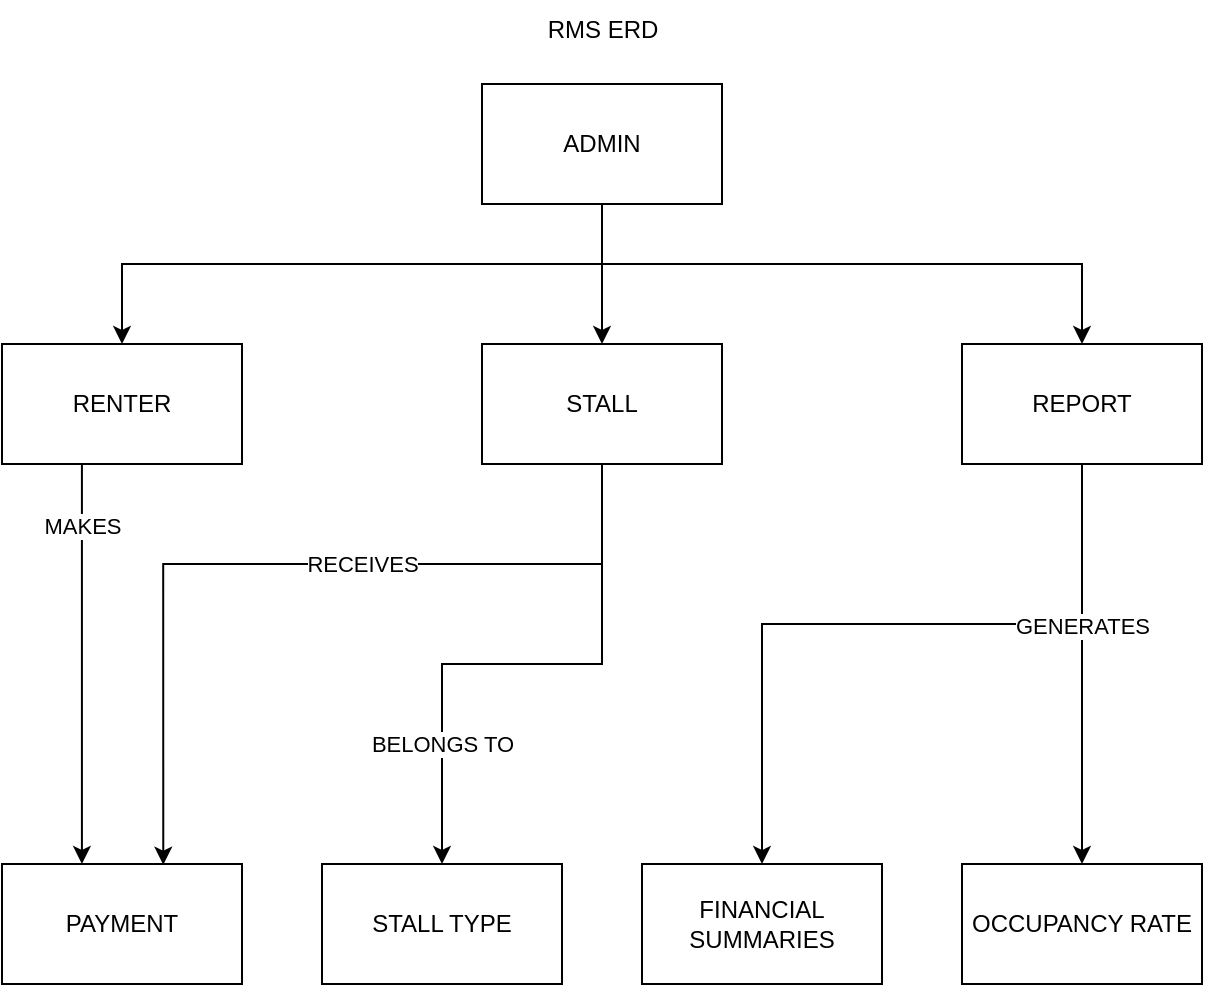 <mxfile version="24.9.1">
  <diagram name="Page-1" id="N8A9fwdolulNzTT7S4CC">
    <mxGraphModel dx="1195" dy="620" grid="1" gridSize="10" guides="1" tooltips="1" connect="1" arrows="1" fold="1" page="1" pageScale="1" pageWidth="827" pageHeight="1169" math="0" shadow="0">
      <root>
        <mxCell id="0" />
        <mxCell id="1" parent="0" />
        <mxCell id="oT2TBZkQEtrl8EU_ng7S-9" style="edgeStyle=orthogonalEdgeStyle;rounded=0;orthogonalLoop=1;jettySize=auto;html=1;" edge="1" parent="1" source="oT2TBZkQEtrl8EU_ng7S-1" target="oT2TBZkQEtrl8EU_ng7S-2">
          <mxGeometry relative="1" as="geometry">
            <Array as="points">
              <mxPoint x="440" y="270" />
              <mxPoint x="200" y="270" />
            </Array>
          </mxGeometry>
        </mxCell>
        <mxCell id="oT2TBZkQEtrl8EU_ng7S-10" style="edgeStyle=orthogonalEdgeStyle;rounded=0;orthogonalLoop=1;jettySize=auto;html=1;" edge="1" parent="1" source="oT2TBZkQEtrl8EU_ng7S-1" target="oT2TBZkQEtrl8EU_ng7S-3">
          <mxGeometry relative="1" as="geometry" />
        </mxCell>
        <mxCell id="oT2TBZkQEtrl8EU_ng7S-11" style="edgeStyle=orthogonalEdgeStyle;rounded=0;orthogonalLoop=1;jettySize=auto;html=1;entryX=0.5;entryY=0;entryDx=0;entryDy=0;" edge="1" parent="1" source="oT2TBZkQEtrl8EU_ng7S-1" target="oT2TBZkQEtrl8EU_ng7S-4">
          <mxGeometry relative="1" as="geometry">
            <Array as="points">
              <mxPoint x="440" y="270" />
              <mxPoint x="680" y="270" />
            </Array>
          </mxGeometry>
        </mxCell>
        <mxCell id="oT2TBZkQEtrl8EU_ng7S-1" value="ADMIN" style="rounded=0;whiteSpace=wrap;html=1;" vertex="1" parent="1">
          <mxGeometry x="380" y="180" width="120" height="60" as="geometry" />
        </mxCell>
        <mxCell id="oT2TBZkQEtrl8EU_ng7S-12" style="edgeStyle=orthogonalEdgeStyle;rounded=0;orthogonalLoop=1;jettySize=auto;html=1;entryX=0.333;entryY=0;entryDx=0;entryDy=0;entryPerimeter=0;exitX=0.333;exitY=1.006;exitDx=0;exitDy=0;exitPerimeter=0;" edge="1" parent="1" source="oT2TBZkQEtrl8EU_ng7S-2" target="oT2TBZkQEtrl8EU_ng7S-5">
          <mxGeometry relative="1" as="geometry">
            <mxPoint x="180" y="580" as="targetPoint" />
            <Array as="points" />
          </mxGeometry>
        </mxCell>
        <mxCell id="oT2TBZkQEtrl8EU_ng7S-15" value="MAKES" style="edgeLabel;html=1;align=center;verticalAlign=middle;resizable=0;points=[];" vertex="1" connectable="0" parent="oT2TBZkQEtrl8EU_ng7S-12">
          <mxGeometry x="-0.379" y="-3" relative="1" as="geometry">
            <mxPoint x="3" y="-32" as="offset" />
          </mxGeometry>
        </mxCell>
        <mxCell id="oT2TBZkQEtrl8EU_ng7S-2" value="RENTER" style="rounded=0;whiteSpace=wrap;html=1;" vertex="1" parent="1">
          <mxGeometry x="140" y="310" width="120" height="60" as="geometry" />
        </mxCell>
        <mxCell id="oT2TBZkQEtrl8EU_ng7S-17" style="edgeStyle=orthogonalEdgeStyle;rounded=0;orthogonalLoop=1;jettySize=auto;html=1;entryX=0.672;entryY=0.006;entryDx=0;entryDy=0;entryPerimeter=0;" edge="1" parent="1" source="oT2TBZkQEtrl8EU_ng7S-3" target="oT2TBZkQEtrl8EU_ng7S-5">
          <mxGeometry relative="1" as="geometry">
            <Array as="points">
              <mxPoint x="440" y="420" />
              <mxPoint x="221" y="420" />
            </Array>
          </mxGeometry>
        </mxCell>
        <mxCell id="oT2TBZkQEtrl8EU_ng7S-18" value="RECEIVES" style="edgeLabel;html=1;align=center;verticalAlign=middle;resizable=0;points=[];" vertex="1" connectable="0" parent="oT2TBZkQEtrl8EU_ng7S-17">
          <mxGeometry x="0.401" y="1" relative="1" as="geometry">
            <mxPoint x="98" y="-25" as="offset" />
          </mxGeometry>
        </mxCell>
        <mxCell id="oT2TBZkQEtrl8EU_ng7S-19" style="edgeStyle=orthogonalEdgeStyle;rounded=0;orthogonalLoop=1;jettySize=auto;html=1;" edge="1" parent="1" source="oT2TBZkQEtrl8EU_ng7S-3" target="oT2TBZkQEtrl8EU_ng7S-6">
          <mxGeometry relative="1" as="geometry">
            <Array as="points">
              <mxPoint x="440" y="470" />
              <mxPoint x="360" y="470" />
            </Array>
          </mxGeometry>
        </mxCell>
        <mxCell id="oT2TBZkQEtrl8EU_ng7S-20" value="BELONGS TO" style="edgeLabel;html=1;align=center;verticalAlign=middle;resizable=0;points=[];" vertex="1" connectable="0" parent="oT2TBZkQEtrl8EU_ng7S-19">
          <mxGeometry x="0.2" y="-1" relative="1" as="geometry">
            <mxPoint x="-12" y="41" as="offset" />
          </mxGeometry>
        </mxCell>
        <mxCell id="oT2TBZkQEtrl8EU_ng7S-3" value="STALL" style="rounded=0;whiteSpace=wrap;html=1;" vertex="1" parent="1">
          <mxGeometry x="380" y="310" width="120" height="60" as="geometry" />
        </mxCell>
        <mxCell id="oT2TBZkQEtrl8EU_ng7S-21" style="edgeStyle=orthogonalEdgeStyle;rounded=0;orthogonalLoop=1;jettySize=auto;html=1;entryX=0.5;entryY=0;entryDx=0;entryDy=0;" edge="1" parent="1" source="oT2TBZkQEtrl8EU_ng7S-4" target="oT2TBZkQEtrl8EU_ng7S-7">
          <mxGeometry relative="1" as="geometry">
            <Array as="points">
              <mxPoint x="680" y="450" />
              <mxPoint x="520" y="450" />
            </Array>
          </mxGeometry>
        </mxCell>
        <mxCell id="oT2TBZkQEtrl8EU_ng7S-22" style="edgeStyle=orthogonalEdgeStyle;rounded=0;orthogonalLoop=1;jettySize=auto;html=1;" edge="1" parent="1" source="oT2TBZkQEtrl8EU_ng7S-4" target="oT2TBZkQEtrl8EU_ng7S-8">
          <mxGeometry relative="1" as="geometry">
            <Array as="points">
              <mxPoint x="680" y="410" />
              <mxPoint x="680" y="410" />
            </Array>
          </mxGeometry>
        </mxCell>
        <mxCell id="oT2TBZkQEtrl8EU_ng7S-23" value="GENERATES" style="edgeLabel;html=1;align=center;verticalAlign=middle;resizable=0;points=[];" vertex="1" connectable="0" parent="oT2TBZkQEtrl8EU_ng7S-22">
          <mxGeometry x="-0.421" y="1" relative="1" as="geometry">
            <mxPoint x="-1" y="23" as="offset" />
          </mxGeometry>
        </mxCell>
        <mxCell id="oT2TBZkQEtrl8EU_ng7S-4" value="REPORT" style="rounded=0;whiteSpace=wrap;html=1;" vertex="1" parent="1">
          <mxGeometry x="620" y="310" width="120" height="60" as="geometry" />
        </mxCell>
        <mxCell id="oT2TBZkQEtrl8EU_ng7S-5" value="PAYMENT" style="rounded=0;whiteSpace=wrap;html=1;" vertex="1" parent="1">
          <mxGeometry x="140" y="570" width="120" height="60" as="geometry" />
        </mxCell>
        <mxCell id="oT2TBZkQEtrl8EU_ng7S-6" value="STALL TYPE" style="rounded=0;whiteSpace=wrap;html=1;" vertex="1" parent="1">
          <mxGeometry x="300" y="570" width="120" height="60" as="geometry" />
        </mxCell>
        <mxCell id="oT2TBZkQEtrl8EU_ng7S-7" value="FINANCIAL SUMMARIES" style="rounded=0;whiteSpace=wrap;html=1;" vertex="1" parent="1">
          <mxGeometry x="460" y="570" width="120" height="60" as="geometry" />
        </mxCell>
        <mxCell id="oT2TBZkQEtrl8EU_ng7S-8" value="OCCUPANCY RATE" style="rounded=0;whiteSpace=wrap;html=1;" vertex="1" parent="1">
          <mxGeometry x="620" y="570" width="120" height="60" as="geometry" />
        </mxCell>
        <mxCell id="oT2TBZkQEtrl8EU_ng7S-24" value="RMS ERD" style="text;html=1;align=center;verticalAlign=middle;resizable=0;points=[];autosize=1;strokeColor=none;fillColor=none;" vertex="1" parent="1">
          <mxGeometry x="400" y="138" width="80" height="30" as="geometry" />
        </mxCell>
      </root>
    </mxGraphModel>
  </diagram>
</mxfile>
